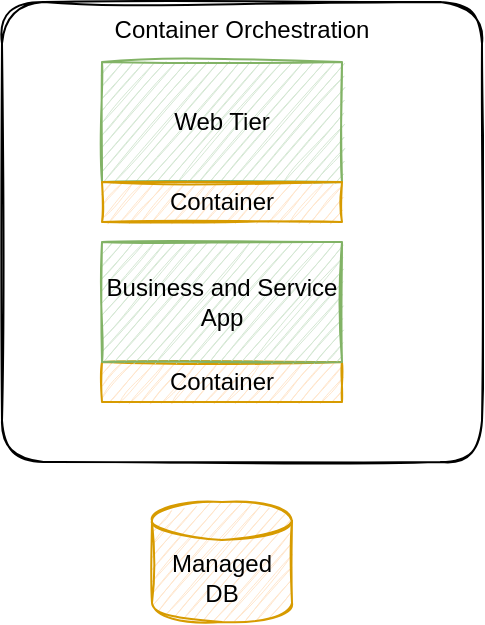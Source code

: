 <mxfile>
    <diagram id="mAdulUv-4zC0KQuE_gzw" name="Page-1">
        <mxGraphModel dx="801" dy="539" grid="1" gridSize="10" guides="1" tooltips="1" connect="1" arrows="1" fold="1" page="1" pageScale="1" pageWidth="850" pageHeight="1100" math="0" shadow="0">
            <root>
                <mxCell id="0"/>
                <mxCell id="1" parent="0"/>
                <mxCell id="6" value="Container Orchestration" style="rounded=1;whiteSpace=wrap;html=1;sketch=1;arcSize=9;verticalAlign=top;" vertex="1" parent="1">
                    <mxGeometry x="200" y="80" width="240" height="230" as="geometry"/>
                </mxCell>
                <mxCell id="2" value="Web Tier" style="rounded=0;whiteSpace=wrap;html=1;sketch=1;fillColor=#d5e8d4;strokeColor=#82b366;" vertex="1" parent="1">
                    <mxGeometry x="250" y="110" width="120" height="60" as="geometry"/>
                </mxCell>
                <mxCell id="3" value="Container" style="rounded=0;whiteSpace=wrap;html=1;sketch=1;fillColor=#ffe6cc;strokeColor=#d79b00;" vertex="1" parent="1">
                    <mxGeometry x="250" y="170" width="120" height="20" as="geometry"/>
                </mxCell>
                <mxCell id="4" value="Container" style="rounded=0;whiteSpace=wrap;html=1;sketch=1;fillColor=#ffe6cc;strokeColor=#d79b00;" vertex="1" parent="1">
                    <mxGeometry x="250" y="260" width="120" height="20" as="geometry"/>
                </mxCell>
                <mxCell id="5" value="Business and Service App" style="rounded=0;whiteSpace=wrap;html=1;sketch=1;fillColor=#d5e8d4;strokeColor=#82b366;" vertex="1" parent="1">
                    <mxGeometry x="250" y="200" width="120" height="60" as="geometry"/>
                </mxCell>
                <mxCell id="8" value="Managed DB" style="shape=cylinder3;whiteSpace=wrap;html=1;boundedLbl=1;backgroundOutline=1;size=9.5;sketch=1;fillColor=#ffe6cc;strokeColor=#d79b00;" vertex="1" parent="1">
                    <mxGeometry x="275" y="330" width="70" height="60" as="geometry"/>
                </mxCell>
            </root>
        </mxGraphModel>
    </diagram>
</mxfile>